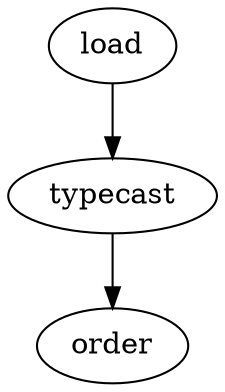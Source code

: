 digraph graph1 {
    graph [pigScript=" A = load 'myfile' as (p:int, q:long, r:float, s:double, t:map[], u:tuple (x:int, y:int), v:bag {tuple(int:z)}); B = group A by p; C = foreach B generate $0,  COUNT($1);" ] ;

    load [key="0", type="LOLoad" , schema= "p: bytearray,q: bytearray,r: bytearray,s: bytearray,t: bytearray ,u: bytearray,v: bytearray"] ;
    typecast [ key="23", type="LOForEach", schema= "p: int,q: long,r: float,s: double,t: map[] ,u: tuple(x: int,y: int),v: bag {x: tuple (z: int)}"] ;
    order [key="2", type="LOSort", schema= "p: int,q: long,r: float,s: double,t: map[] ,u: tuple(x: int,y: int),v: bag {x: tuple (z: int)}"] ;

    load -> typecast -> order ;
}
